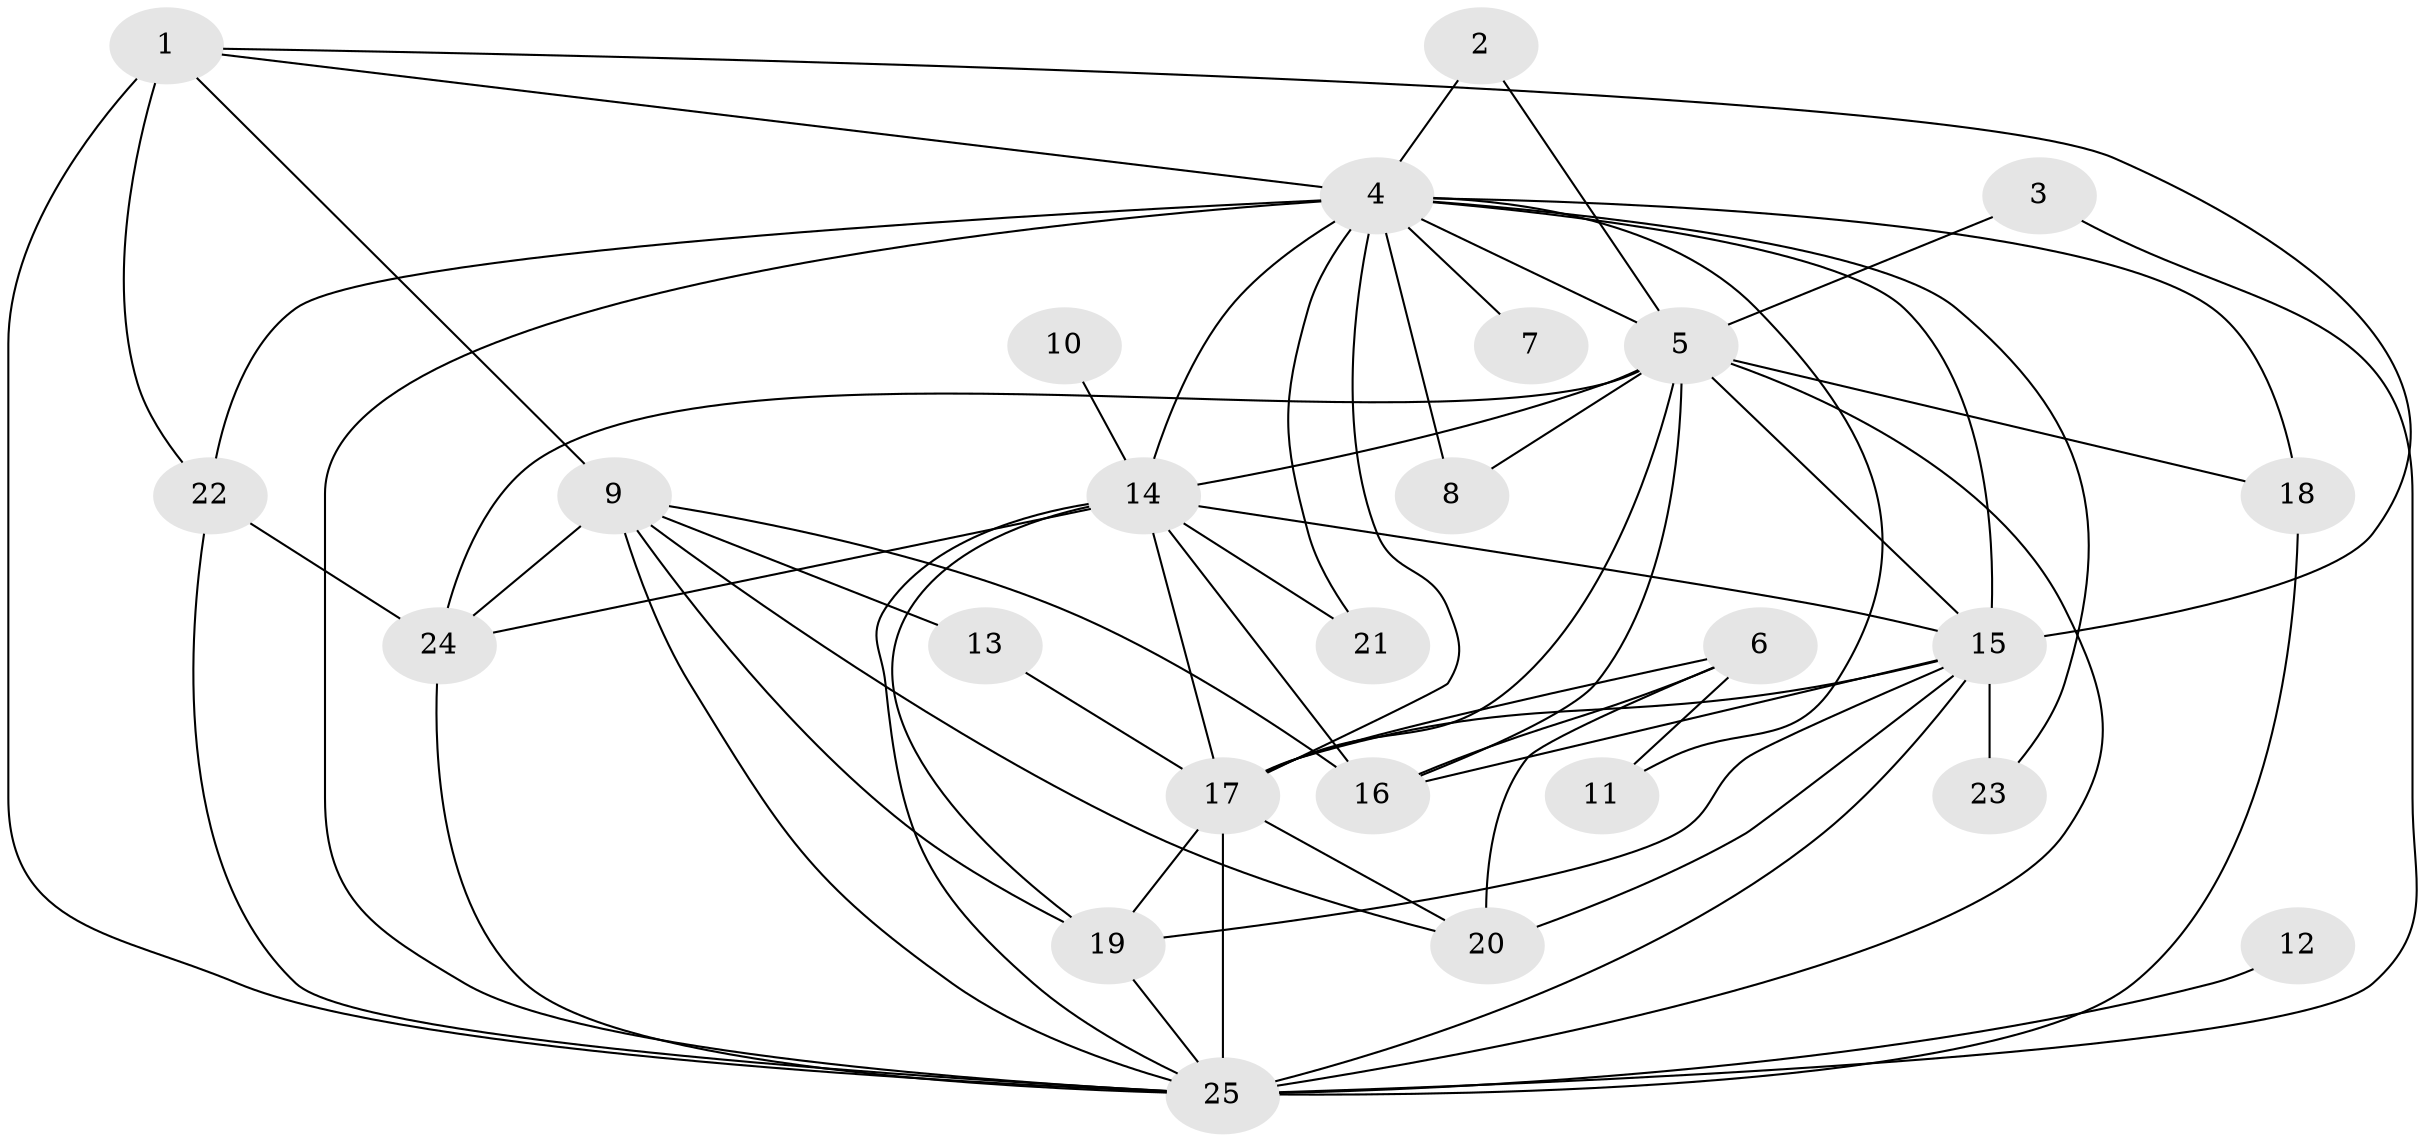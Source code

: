 // original degree distribution, {19: 0.016129032258064516, 13: 0.016129032258064516, 18: 0.03225806451612903, 17: 0.016129032258064516, 20: 0.016129032258064516, 12: 0.016129032258064516, 15: 0.016129032258064516, 14: 0.016129032258064516, 11: 0.016129032258064516, 5: 0.0967741935483871, 2: 0.5483870967741935, 7: 0.016129032258064516, 4: 0.04838709677419355, 3: 0.12903225806451613}
// Generated by graph-tools (version 1.1) at 2025/36/03/04/25 23:36:24]
// undirected, 25 vertices, 63 edges
graph export_dot {
  node [color=gray90,style=filled];
  1;
  2;
  3;
  4;
  5;
  6;
  7;
  8;
  9;
  10;
  11;
  12;
  13;
  14;
  15;
  16;
  17;
  18;
  19;
  20;
  21;
  22;
  23;
  24;
  25;
  1 -- 4 [weight=1.0];
  1 -- 9 [weight=1.0];
  1 -- 15 [weight=1.0];
  1 -- 22 [weight=1.0];
  1 -- 25 [weight=1.0];
  2 -- 4 [weight=1.0];
  2 -- 5 [weight=1.0];
  3 -- 5 [weight=1.0];
  3 -- 25 [weight=1.0];
  4 -- 5 [weight=4.0];
  4 -- 7 [weight=2.0];
  4 -- 8 [weight=1.0];
  4 -- 11 [weight=1.0];
  4 -- 14 [weight=2.0];
  4 -- 15 [weight=2.0];
  4 -- 17 [weight=4.0];
  4 -- 18 [weight=1.0];
  4 -- 21 [weight=1.0];
  4 -- 22 [weight=1.0];
  4 -- 23 [weight=1.0];
  4 -- 25 [weight=4.0];
  5 -- 8 [weight=2.0];
  5 -- 14 [weight=3.0];
  5 -- 15 [weight=2.0];
  5 -- 16 [weight=1.0];
  5 -- 17 [weight=5.0];
  5 -- 18 [weight=1.0];
  5 -- 24 [weight=1.0];
  5 -- 25 [weight=5.0];
  6 -- 11 [weight=1.0];
  6 -- 16 [weight=1.0];
  6 -- 17 [weight=1.0];
  6 -- 20 [weight=2.0];
  9 -- 13 [weight=1.0];
  9 -- 16 [weight=1.0];
  9 -- 19 [weight=1.0];
  9 -- 20 [weight=1.0];
  9 -- 24 [weight=1.0];
  9 -- 25 [weight=2.0];
  10 -- 14 [weight=1.0];
  12 -- 25 [weight=4.0];
  13 -- 17 [weight=1.0];
  14 -- 15 [weight=1.0];
  14 -- 16 [weight=2.0];
  14 -- 17 [weight=2.0];
  14 -- 19 [weight=1.0];
  14 -- 21 [weight=1.0];
  14 -- 24 [weight=1.0];
  14 -- 25 [weight=3.0];
  15 -- 16 [weight=1.0];
  15 -- 17 [weight=2.0];
  15 -- 19 [weight=1.0];
  15 -- 20 [weight=1.0];
  15 -- 23 [weight=2.0];
  15 -- 25 [weight=5.0];
  17 -- 19 [weight=1.0];
  17 -- 20 [weight=1.0];
  17 -- 25 [weight=5.0];
  18 -- 25 [weight=1.0];
  19 -- 25 [weight=1.0];
  22 -- 24 [weight=1.0];
  22 -- 25 [weight=2.0];
  24 -- 25 [weight=1.0];
}
